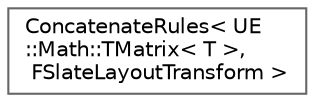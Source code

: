 digraph "Graphical Class Hierarchy"
{
 // INTERACTIVE_SVG=YES
 // LATEX_PDF_SIZE
  bgcolor="transparent";
  edge [fontname=Helvetica,fontsize=10,labelfontname=Helvetica,labelfontsize=10];
  node [fontname=Helvetica,fontsize=10,shape=box,height=0.2,width=0.4];
  rankdir="LR";
  Node0 [id="Node000000",label="ConcatenateRules\< UE\l::Math::TMatrix\< T \>,\l FSlateLayoutTransform \>",height=0.2,width=0.4,color="grey40", fillcolor="white", style="filled",URL="$df/d73/structConcatenateRules_3_01UE_1_1Math_1_1TMatrix_3_01T_01_4_00_01FSlateLayoutTransform_01_4.html",tooltip=" "];
}
